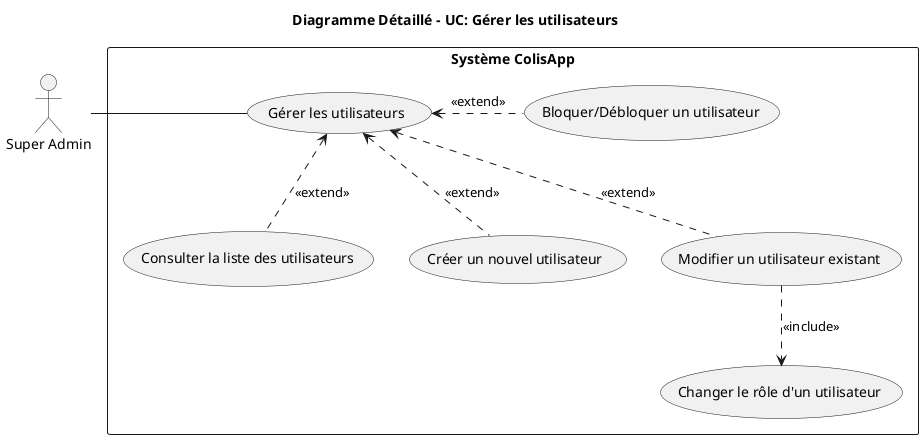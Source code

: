 @startuml uc_gerer_utilisateurs

title Diagramme Détaillé - UC: Gérer les utilisateurs

actor "Super Admin" as SuperAdmin

rectangle "Système ColisApp" {
  usecase "Gérer les utilisateurs" as UC_Manage

  ' Cas étendus (les différentes opérations CRUD)
  usecase "Consulter la liste des utilisateurs" as UC_Read
  usecase "Créer un nouvel utilisateur" as UC_Create
  usecase "Modifier un utilisateur existant" as UC_Update
  usecase "Changer le rôle d'un utilisateur" as UC_ChangeRole
  usecase "Bloquer/Débloquer un utilisateur" as UC_ToggleStatus
}

' L'acteur principal initie la gestion
SuperAdmin -r- UC_Manage

' Le cas de gestion principal est étendu par les différentes actions possibles
UC_Manage <.d. UC_Read : <<extend>>
UC_Manage <.d. UC_Create : <<extend>>
UC_Manage <.d. UC_Update : <<extend>>
UC_Manage <. UC_ToggleStatus : <<extend>>

' La modification d'un utilisateur peut inclure le changement de son rôle
UC_Update .d.> UC_ChangeRole : <<include>>

@enduml